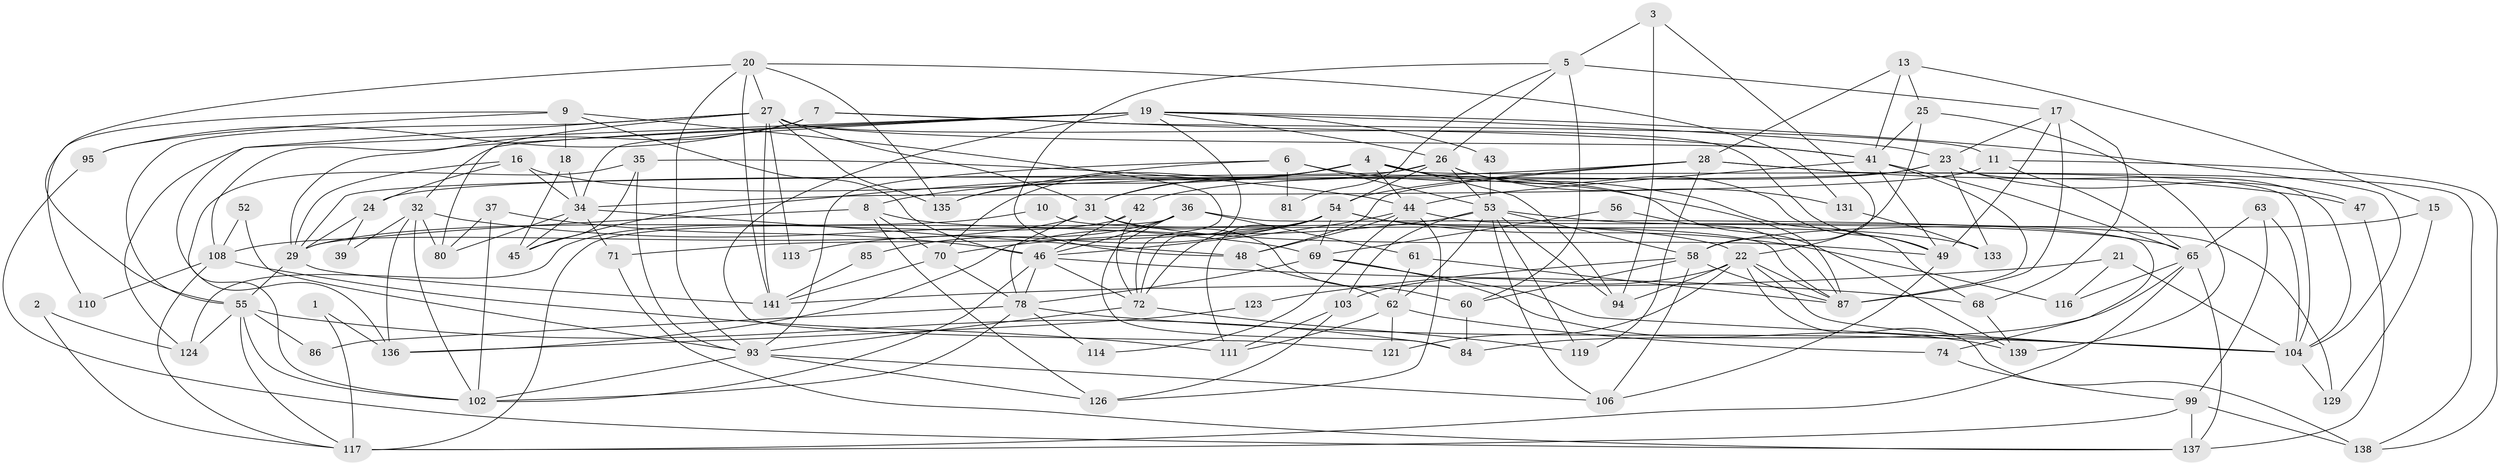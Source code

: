 // original degree distribution, {2: 0.12056737588652482, 3: 0.2765957446808511, 6: 0.07092198581560284, 5: 0.19148936170212766, 4: 0.28368794326241137, 7: 0.04964539007092199, 9: 0.0070921985815602835}
// Generated by graph-tools (version 1.1) at 2025/41/03/06/25 10:41:52]
// undirected, 96 vertices, 235 edges
graph export_dot {
graph [start="1"]
  node [color=gray90,style=filled];
  1;
  2;
  3;
  4 [super="+40"];
  5 [super="+91"];
  6 [super="+12"];
  7;
  8 [super="+59"];
  9 [super="+14"];
  10;
  11 [super="+38"];
  13 [super="+30"];
  15;
  16;
  17 [super="+50"];
  18;
  19 [super="+83"];
  20 [super="+118"];
  21;
  22 [super="+92"];
  23 [super="+101"];
  24 [super="+64"];
  25;
  26 [super="+51"];
  27 [super="+89"];
  28 [super="+105"];
  29 [super="+33"];
  31 [super="+115"];
  32 [super="+73"];
  34 [super="+130"];
  35;
  36 [super="+79"];
  37;
  39;
  41 [super="+82"];
  42;
  43;
  44 [super="+57"];
  45 [super="+90"];
  46 [super="+120"];
  47;
  48 [super="+112"];
  49 [super="+134"];
  52;
  53 [super="+66"];
  54 [super="+98"];
  55 [super="+75"];
  56;
  58 [super="+67"];
  60;
  61;
  62 [super="+76"];
  63;
  65 [super="+96"];
  68;
  69 [super="+122"];
  70 [super="+77"];
  71;
  72 [super="+132"];
  74;
  78 [super="+107"];
  80 [super="+97"];
  81;
  84;
  85;
  86;
  87 [super="+88"];
  93 [super="+125"];
  94;
  95;
  99 [super="+100"];
  102 [super="+109"];
  103 [super="+128"];
  104 [super="+127"];
  106;
  108;
  110;
  111;
  113;
  114;
  116;
  117 [super="+140"];
  119;
  121;
  123;
  124;
  126;
  129;
  131;
  133;
  135;
  136;
  137;
  138;
  139;
  141;
  1 -- 117;
  1 -- 136;
  2 -- 117;
  2 -- 124;
  3 -- 22;
  3 -- 94;
  3 -- 5;
  4 -- 8;
  4 -- 135;
  4 -- 138;
  4 -- 87 [weight=2];
  4 -- 94;
  4 -- 31;
  4 -- 70;
  4 -- 44;
  5 -- 17;
  5 -- 60;
  5 -- 81;
  5 -- 48;
  5 -- 26;
  6 -- 135;
  6 -- 81;
  6 -- 53;
  6 -- 68;
  6 -- 93;
  7 -- 29;
  7 -- 41;
  7 -- 95;
  7 -- 11;
  8 -- 126;
  8 -- 22;
  8 -- 29;
  8 -- 70;
  9 -- 18;
  9 -- 110;
  9 -- 46;
  9 -- 95;
  9 -- 72;
  10 -- 29;
  10 -- 87;
  11 -- 65;
  11 -- 34;
  11 -- 138;
  13 -- 25;
  13 -- 41;
  13 -- 28;
  13 -- 15;
  15 -- 58;
  15 -- 129;
  16 -- 29;
  16 -- 139;
  16 -- 34;
  16 -- 24;
  17 -- 87;
  17 -- 68;
  17 -- 49;
  17 -- 23;
  18 -- 45;
  18 -- 34;
  19 -- 32;
  19 -- 43;
  19 -- 108;
  19 -- 124;
  19 -- 104;
  19 -- 34;
  19 -- 72;
  19 -- 121;
  19 -- 26;
  19 -- 23;
  20 -- 135;
  20 -- 131;
  20 -- 141;
  20 -- 27;
  20 -- 93;
  20 -- 55;
  21 -- 141;
  21 -- 104;
  21 -- 116;
  22 -- 87;
  22 -- 121;
  22 -- 138;
  22 -- 104;
  22 -- 94;
  22 -- 103;
  23 -- 104;
  23 -- 24 [weight=2];
  23 -- 42;
  23 -- 133;
  23 -- 47;
  24 -- 39;
  24 -- 29;
  25 -- 139;
  25 -- 41;
  25 -- 58;
  26 -- 53;
  26 -- 29;
  26 -- 54;
  26 -- 131;
  26 -- 49;
  26 -- 31;
  27 -- 135;
  27 -- 136;
  27 -- 141;
  27 -- 80;
  27 -- 113;
  27 -- 55;
  27 -- 31;
  27 -- 41;
  27 -- 49;
  28 -- 104;
  28 -- 119;
  28 -- 54;
  28 -- 48;
  28 -- 47;
  28 -- 45;
  29 -- 55;
  29 -- 141;
  31 -- 49;
  31 -- 108;
  31 -- 60;
  31 -- 78;
  32 -- 39;
  32 -- 80;
  32 -- 69;
  32 -- 102;
  32 -- 136;
  34 -- 48;
  34 -- 80;
  34 -- 71;
  34 -- 45;
  35 -- 44;
  35 -- 45;
  35 -- 93;
  35 -- 102;
  36 -- 74;
  36 -- 61;
  36 -- 85;
  36 -- 46;
  36 -- 84;
  36 -- 117;
  37 -- 46;
  37 -- 102;
  37 -- 80;
  41 -- 65;
  41 -- 44;
  41 -- 49;
  41 -- 87;
  42 -- 72;
  42 -- 46;
  42 -- 124;
  43 -- 53;
  44 -- 46;
  44 -- 48;
  44 -- 129;
  44 -- 114;
  44 -- 126;
  46 -- 68;
  46 -- 72;
  46 -- 102;
  46 -- 78;
  47 -- 137;
  48 -- 62;
  49 -- 106;
  52 -- 93;
  52 -- 108;
  53 -- 106;
  53 -- 94;
  53 -- 62;
  53 -- 103;
  53 -- 65;
  53 -- 119;
  53 -- 58;
  53 -- 70;
  54 -- 111;
  54 -- 69;
  54 -- 71;
  54 -- 116;
  54 -- 133;
  54 -- 113;
  54 -- 136;
  54 -- 72;
  55 -- 84;
  55 -- 102;
  55 -- 86;
  55 -- 124;
  55 -- 117;
  56 -- 69;
  56 -- 87;
  58 -- 106;
  58 -- 123;
  58 -- 60;
  58 -- 87;
  60 -- 84;
  61 -- 62;
  61 -- 87;
  62 -- 74;
  62 -- 121;
  62 -- 111;
  63 -- 99;
  63 -- 65;
  63 -- 104;
  65 -- 116;
  65 -- 137;
  65 -- 84;
  65 -- 117;
  68 -- 139;
  69 -- 78;
  69 -- 104;
  69 -- 139;
  70 -- 78;
  70 -- 141;
  71 -- 137;
  72 -- 93;
  72 -- 119;
  74 -- 99;
  78 -- 104;
  78 -- 86;
  78 -- 102;
  78 -- 114;
  85 -- 141;
  93 -- 102;
  93 -- 106;
  93 -- 126;
  95 -- 137;
  99 -- 137;
  99 -- 138;
  99 -- 117;
  103 -- 111;
  103 -- 126;
  104 -- 129;
  108 -- 110;
  108 -- 111;
  108 -- 117;
  123 -- 136;
  131 -- 133;
}
